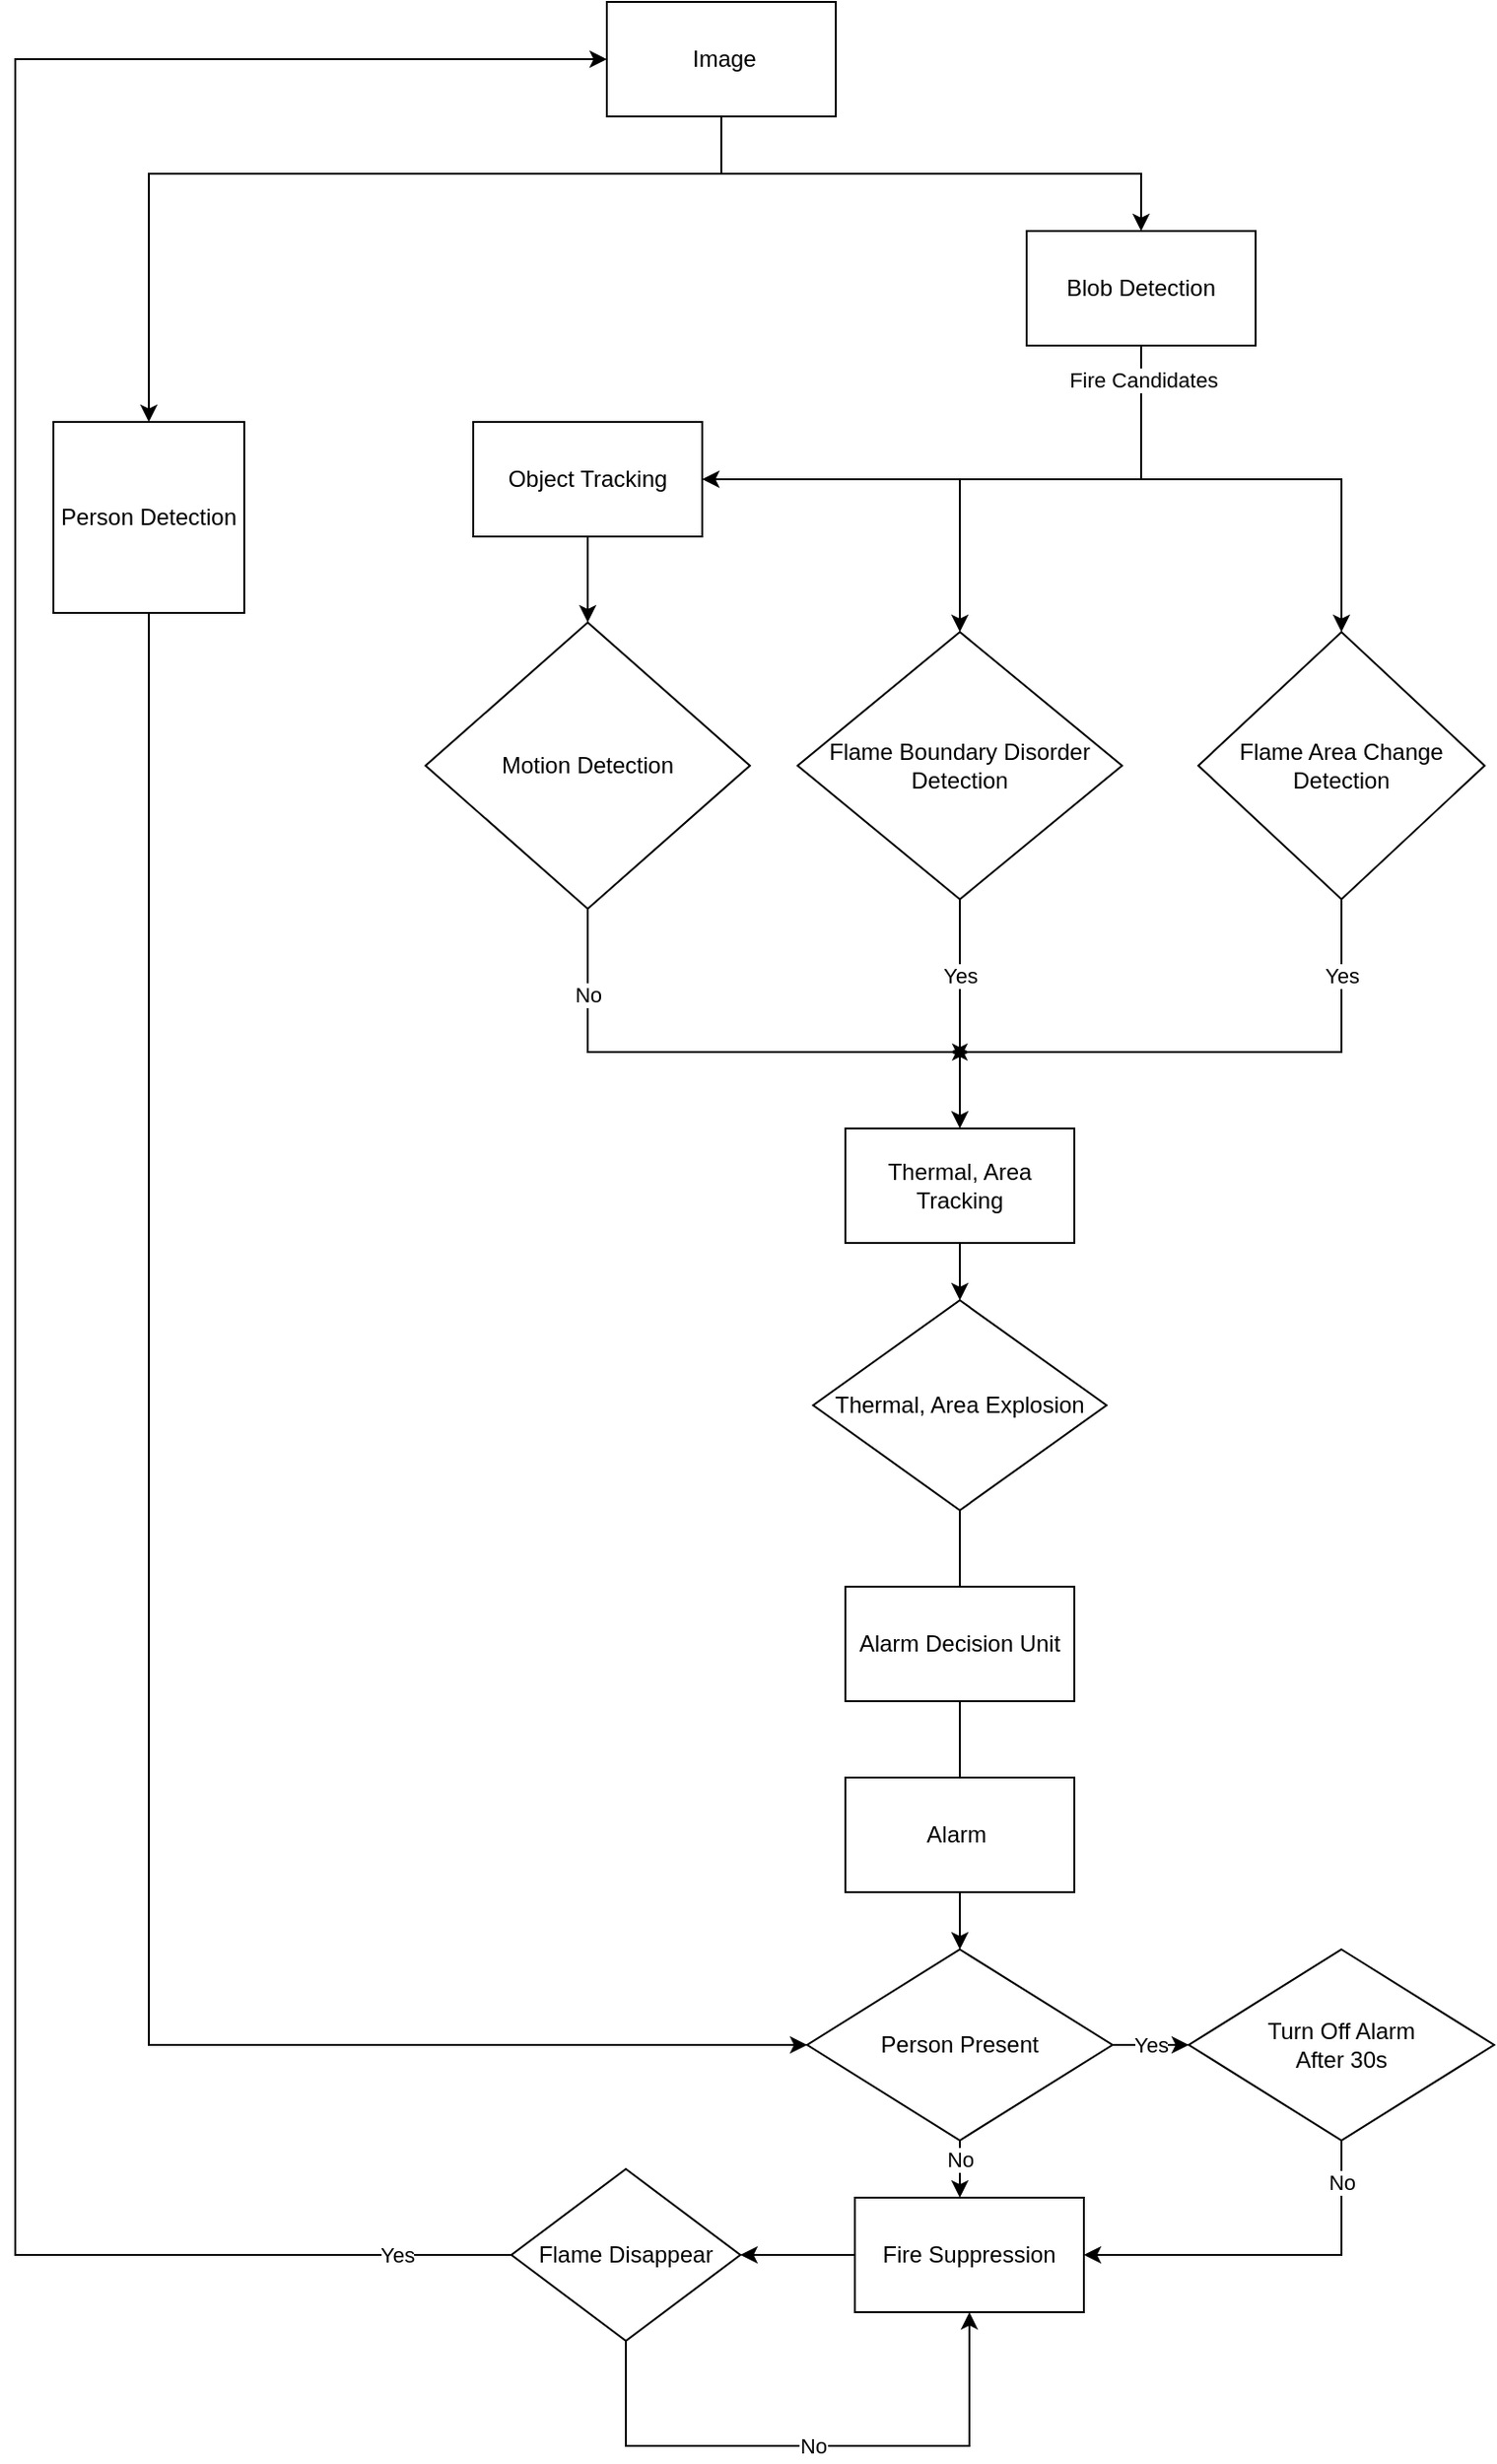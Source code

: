<mxfile version="14.9.6" type="github">
  <diagram id="XKIl71Al67om60rIOHNz" name="Page-1">
    <mxGraphModel dx="1422" dy="762" grid="1" gridSize="10" guides="1" tooltips="1" connect="1" arrows="1" fold="1" page="1" pageScale="1" pageWidth="827" pageHeight="1169" math="0" shadow="0">
      <root>
        <mxCell id="0" />
        <mxCell id="1" parent="0" />
        <mxCell id="DNmkQCw8uFb5t1DsJ-0Z-31" value="" style="edgeStyle=orthogonalEdgeStyle;rounded=0;orthogonalLoop=1;jettySize=auto;html=1;" parent="1" source="DNmkQCw8uFb5t1DsJ-0Z-25" edge="1">
          <mxGeometry relative="1" as="geometry">
            <mxPoint x="100" y="230" as="targetPoint" />
            <Array as="points">
              <mxPoint x="400" y="100" />
              <mxPoint x="100" y="100" />
            </Array>
          </mxGeometry>
        </mxCell>
        <mxCell id="DNmkQCw8uFb5t1DsJ-0Z-35" style="edgeStyle=orthogonalEdgeStyle;rounded=0;orthogonalLoop=1;jettySize=auto;html=1;" parent="1" source="DNmkQCw8uFb5t1DsJ-0Z-25" target="DNmkQCw8uFb5t1DsJ-0Z-34" edge="1">
          <mxGeometry relative="1" as="geometry">
            <Array as="points">
              <mxPoint x="400" y="100" />
              <mxPoint x="620" y="100" />
            </Array>
          </mxGeometry>
        </mxCell>
        <mxCell id="DNmkQCw8uFb5t1DsJ-0Z-25" value="&amp;nbsp;Image" style="rounded=0;whiteSpace=wrap;html=1;" parent="1" vertex="1">
          <mxGeometry x="340" y="10" width="120" height="60" as="geometry" />
        </mxCell>
        <mxCell id="DNmkQCw8uFb5t1DsJ-0Z-66" value="" style="edgeStyle=orthogonalEdgeStyle;rounded=0;orthogonalLoop=1;jettySize=auto;html=1;entryX=0;entryY=0.5;entryDx=0;entryDy=0;exitX=0.5;exitY=1;exitDx=0;exitDy=0;" parent="1" source="DNmkQCw8uFb5t1DsJ-0Z-75" target="DNmkQCw8uFb5t1DsJ-0Z-70" edge="1">
          <mxGeometry x="-0.879" relative="1" as="geometry">
            <mxPoint x="450" y="980" as="targetPoint" />
            <mxPoint x="100" y="410" as="sourcePoint" />
            <Array as="points">
              <mxPoint x="100" y="1080" />
            </Array>
            <mxPoint as="offset" />
          </mxGeometry>
        </mxCell>
        <mxCell id="DNmkQCw8uFb5t1DsJ-0Z-37" value="" style="edgeStyle=orthogonalEdgeStyle;rounded=0;orthogonalLoop=1;jettySize=auto;html=1;" parent="1" source="DNmkQCw8uFb5t1DsJ-0Z-34" target="DNmkQCw8uFb5t1DsJ-0Z-36" edge="1">
          <mxGeometry relative="1" as="geometry">
            <Array as="points">
              <mxPoint x="620" y="260" />
            </Array>
          </mxGeometry>
        </mxCell>
        <mxCell id="DNmkQCw8uFb5t1DsJ-0Z-43" style="edgeStyle=orthogonalEdgeStyle;rounded=0;orthogonalLoop=1;jettySize=auto;html=1;entryX=0.5;entryY=0;entryDx=0;entryDy=0;" parent="1" source="DNmkQCw8uFb5t1DsJ-0Z-34" target="DNmkQCw8uFb5t1DsJ-0Z-47" edge="1">
          <mxGeometry relative="1" as="geometry">
            <mxPoint x="530" y="320" as="targetPoint" />
            <Array as="points">
              <mxPoint x="620" y="260" />
              <mxPoint x="525" y="260" />
            </Array>
          </mxGeometry>
        </mxCell>
        <mxCell id="DNmkQCw8uFb5t1DsJ-0Z-45" style="edgeStyle=orthogonalEdgeStyle;rounded=0;orthogonalLoop=1;jettySize=auto;html=1;entryX=0;entryY=0.5;entryDx=0;entryDy=0;" parent="1" source="DNmkQCw8uFb5t1DsJ-0Z-34" target="DNmkQCw8uFb5t1DsJ-0Z-48" edge="1">
          <mxGeometry relative="1" as="geometry">
            <mxPoint x="720" y="320" as="targetPoint" />
            <Array as="points">
              <mxPoint x="620" y="260" />
              <mxPoint x="725" y="260" />
            </Array>
          </mxGeometry>
        </mxCell>
        <mxCell id="DNmkQCw8uFb5t1DsJ-0Z-69" value="Fire Candidates" style="edgeLabel;html=1;align=center;verticalAlign=middle;resizable=0;points=[];" parent="DNmkQCw8uFb5t1DsJ-0Z-45" vertex="1" connectable="0">
          <mxGeometry x="-0.857" y="1" relative="1" as="geometry">
            <mxPoint as="offset" />
          </mxGeometry>
        </mxCell>
        <mxCell id="DNmkQCw8uFb5t1DsJ-0Z-34" value="Blob Detection" style="rounded=0;whiteSpace=wrap;html=1;" parent="1" vertex="1">
          <mxGeometry x="560" y="130" width="120" height="60" as="geometry" />
        </mxCell>
        <mxCell id="DNmkQCw8uFb5t1DsJ-0Z-52" value="" style="edgeStyle=orthogonalEdgeStyle;rounded=0;orthogonalLoop=1;jettySize=auto;html=1;" parent="1" source="DNmkQCw8uFb5t1DsJ-0Z-36" target="DNmkQCw8uFb5t1DsJ-0Z-51" edge="1">
          <mxGeometry relative="1" as="geometry" />
        </mxCell>
        <mxCell id="DNmkQCw8uFb5t1DsJ-0Z-36" value="Object Tracking" style="rounded=0;whiteSpace=wrap;html=1;" parent="1" vertex="1">
          <mxGeometry x="270" y="230" width="120" height="60" as="geometry" />
        </mxCell>
        <mxCell id="DNmkQCw8uFb5t1DsJ-0Z-61" value="Yes" style="edgeStyle=orthogonalEdgeStyle;rounded=0;orthogonalLoop=1;jettySize=auto;html=1;entryX=0.5;entryY=0;entryDx=0;entryDy=0;" parent="1" source="DNmkQCw8uFb5t1DsJ-0Z-47" target="DNmkQCw8uFb5t1DsJ-0Z-56" edge="1">
          <mxGeometry x="-0.333" relative="1" as="geometry">
            <mxPoint x="525" y="590" as="targetPoint" />
            <Array as="points" />
            <mxPoint as="offset" />
          </mxGeometry>
        </mxCell>
        <mxCell id="DNmkQCw8uFb5t1DsJ-0Z-47" value="Flame Boundary Disorder Detection" style="rhombus;whiteSpace=wrap;html=1;" parent="1" vertex="1">
          <mxGeometry x="440.01" y="340" width="170" height="140" as="geometry" />
        </mxCell>
        <mxCell id="DNmkQCw8uFb5t1DsJ-0Z-62" value="Yes" style="edgeStyle=orthogonalEdgeStyle;rounded=0;orthogonalLoop=1;jettySize=auto;html=1;" parent="1" source="DNmkQCw8uFb5t1DsJ-0Z-48" edge="1">
          <mxGeometry x="-0.729" relative="1" as="geometry">
            <mxPoint x="530" y="560" as="targetPoint" />
            <Array as="points">
              <mxPoint x="725" y="560" />
              <mxPoint x="520" y="560" />
            </Array>
            <mxPoint as="offset" />
          </mxGeometry>
        </mxCell>
        <mxCell id="DNmkQCw8uFb5t1DsJ-0Z-48" value="Flame Area Change Detection" style="rhombus;whiteSpace=wrap;html=1;direction=south;" parent="1" vertex="1">
          <mxGeometry x="650" y="340" width="150" height="140" as="geometry" />
        </mxCell>
        <mxCell id="DNmkQCw8uFb5t1DsJ-0Z-63" value="No" style="edgeStyle=orthogonalEdgeStyle;rounded=0;orthogonalLoop=1;jettySize=auto;html=1;" parent="1" source="DNmkQCw8uFb5t1DsJ-0Z-51" edge="1">
          <mxGeometry x="-0.684" relative="1" as="geometry">
            <mxPoint x="520" y="560" as="targetPoint" />
            <Array as="points">
              <mxPoint x="330" y="560" />
              <mxPoint x="530" y="560" />
            </Array>
            <mxPoint as="offset" />
          </mxGeometry>
        </mxCell>
        <mxCell id="DNmkQCw8uFb5t1DsJ-0Z-51" value="Motion Detection" style="rhombus;whiteSpace=wrap;html=1;rounded=0;" parent="1" vertex="1">
          <mxGeometry x="245" y="335" width="170" height="150" as="geometry" />
        </mxCell>
        <mxCell id="DNmkQCw8uFb5t1DsJ-0Z-65" style="edgeStyle=orthogonalEdgeStyle;rounded=0;orthogonalLoop=1;jettySize=auto;html=1;exitX=0.5;exitY=1;exitDx=0;exitDy=0;entryX=0.5;entryY=0;entryDx=0;entryDy=0;" parent="1" source="DNmkQCw8uFb5t1DsJ-0Z-56" target="DNmkQCw8uFb5t1DsJ-0Z-64" edge="1">
          <mxGeometry relative="1" as="geometry" />
        </mxCell>
        <mxCell id="DNmkQCw8uFb5t1DsJ-0Z-56" value="Thermal, Area Tracking" style="rounded=0;whiteSpace=wrap;html=1;" parent="1" vertex="1">
          <mxGeometry x="465.01" y="600" width="120" height="60" as="geometry" />
        </mxCell>
        <mxCell id="DNmkQCw8uFb5t1DsJ-0Z-71" value="" style="edgeStyle=orthogonalEdgeStyle;rounded=0;orthogonalLoop=1;jettySize=auto;html=1;entryX=0.5;entryY=0;entryDx=0;entryDy=0;startArrow=none;" parent="1" source="DNmkQCw8uFb5t1DsJ-0Z-72" target="DNmkQCw8uFb5t1DsJ-0Z-70" edge="1">
          <mxGeometry x="-1" y="-80" relative="1" as="geometry">
            <mxPoint x="80" y="-80" as="offset" />
          </mxGeometry>
        </mxCell>
        <mxCell id="DNmkQCw8uFb5t1DsJ-0Z-64" value="Thermal, Area Explosion" style="rhombus;whiteSpace=wrap;html=1;" parent="1" vertex="1">
          <mxGeometry x="448.13" y="690" width="153.75" height="110" as="geometry" />
        </mxCell>
        <mxCell id="DNmkQCw8uFb5t1DsJ-0Z-76" value="No" style="edgeStyle=orthogonalEdgeStyle;rounded=0;orthogonalLoop=1;jettySize=auto;html=1;exitX=0.5;exitY=1;exitDx=0;exitDy=0;" parent="1" source="DNmkQCw8uFb5t1DsJ-0Z-70" edge="1">
          <mxGeometry x="-0.333" relative="1" as="geometry">
            <mxPoint x="525" y="1160" as="targetPoint" />
            <mxPoint x="519.59" y="1130" as="sourcePoint" />
            <mxPoint as="offset" />
          </mxGeometry>
        </mxCell>
        <mxCell id="DNmkQCw8uFb5t1DsJ-0Z-83" value="Yes" style="edgeStyle=orthogonalEdgeStyle;rounded=0;orthogonalLoop=1;jettySize=auto;html=1;exitX=1;exitY=0.5;exitDx=0;exitDy=0;entryX=0;entryY=0.5;entryDx=0;entryDy=0;" parent="1" source="DNmkQCw8uFb5t1DsJ-0Z-70" target="DNmkQCw8uFb5t1DsJ-0Z-81" edge="1">
          <mxGeometry relative="1" as="geometry">
            <mxPoint x="645" y="1070" as="targetPoint" />
          </mxGeometry>
        </mxCell>
        <mxCell id="DNmkQCw8uFb5t1DsJ-0Z-70" value="Person Present" style="rhombus;whiteSpace=wrap;html=1;" parent="1" vertex="1">
          <mxGeometry x="445.01" y="1030" width="160" height="100" as="geometry" />
        </mxCell>
        <mxCell id="DNmkQCw8uFb5t1DsJ-0Z-72" value="Alarm Decision Unit" style="whiteSpace=wrap;html=1;" parent="1" vertex="1">
          <mxGeometry x="465.01" y="840" width="120" height="60" as="geometry" />
        </mxCell>
        <mxCell id="DNmkQCw8uFb5t1DsJ-0Z-74" value="" style="edgeStyle=orthogonalEdgeStyle;rounded=0;orthogonalLoop=1;jettySize=auto;html=1;entryX=0.5;entryY=0;entryDx=0;entryDy=0;endArrow=none;" parent="1" source="DNmkQCw8uFb5t1DsJ-0Z-64" target="DNmkQCw8uFb5t1DsJ-0Z-72" edge="1">
          <mxGeometry relative="1" as="geometry">
            <mxPoint x="525.01" y="919.996" as="sourcePoint" />
            <mxPoint x="525.01" y="1080" as="targetPoint" />
          </mxGeometry>
        </mxCell>
        <mxCell id="DNmkQCw8uFb5t1DsJ-0Z-75" value="Person Detection" style="whiteSpace=wrap;html=1;aspect=fixed;" parent="1" vertex="1">
          <mxGeometry x="50" y="230" width="100" height="100" as="geometry" />
        </mxCell>
        <mxCell id="CYrAJQKPBuSz-JgQyzIM-3" value="" style="edgeStyle=orthogonalEdgeStyle;rounded=0;orthogonalLoop=1;jettySize=auto;html=1;" edge="1" parent="1" source="DNmkQCw8uFb5t1DsJ-0Z-79" target="CYrAJQKPBuSz-JgQyzIM-2">
          <mxGeometry relative="1" as="geometry" />
        </mxCell>
        <mxCell id="DNmkQCw8uFb5t1DsJ-0Z-79" value="Fire Suppression" style="rounded=0;whiteSpace=wrap;html=1;" parent="1" vertex="1">
          <mxGeometry x="470" y="1160" width="120" height="60" as="geometry" />
        </mxCell>
        <mxCell id="DNmkQCw8uFb5t1DsJ-0Z-84" value="No" style="edgeStyle=orthogonalEdgeStyle;rounded=0;orthogonalLoop=1;jettySize=auto;html=1;entryX=1;entryY=0.5;entryDx=0;entryDy=0;" parent="1" target="DNmkQCw8uFb5t1DsJ-0Z-79" edge="1">
          <mxGeometry x="-0.692" relative="1" as="geometry">
            <Array as="points">
              <mxPoint x="725" y="1190" />
            </Array>
            <mxPoint as="offset" />
            <mxPoint x="725" y="1120" as="sourcePoint" />
          </mxGeometry>
        </mxCell>
        <mxCell id="DNmkQCw8uFb5t1DsJ-0Z-81" value="Turn Off Alarm&lt;br&gt;After 30s" style="rhombus;whiteSpace=wrap;html=1;" parent="1" vertex="1">
          <mxGeometry x="645" y="1030" width="160" height="100" as="geometry" />
        </mxCell>
        <mxCell id="CYrAJQKPBuSz-JgQyzIM-1" value="Alarm&amp;nbsp;" style="whiteSpace=wrap;html=1;" vertex="1" parent="1">
          <mxGeometry x="465.01" y="940" width="120" height="60" as="geometry" />
        </mxCell>
        <mxCell id="CYrAJQKPBuSz-JgQyzIM-4" value="No&lt;br&gt;" style="edgeStyle=orthogonalEdgeStyle;rounded=0;orthogonalLoop=1;jettySize=auto;html=1;exitX=0.5;exitY=1;exitDx=0;exitDy=0;entryX=0.5;entryY=1;entryDx=0;entryDy=0;" edge="1" parent="1" source="CYrAJQKPBuSz-JgQyzIM-2" target="DNmkQCw8uFb5t1DsJ-0Z-79">
          <mxGeometry relative="1" as="geometry">
            <mxPoint x="540" y="1290" as="targetPoint" />
            <Array as="points">
              <mxPoint x="350" y="1290" />
              <mxPoint x="530" y="1290" />
            </Array>
          </mxGeometry>
        </mxCell>
        <mxCell id="CYrAJQKPBuSz-JgQyzIM-5" value="Yes" style="edgeStyle=orthogonalEdgeStyle;rounded=0;orthogonalLoop=1;jettySize=auto;html=1;entryX=0;entryY=0.5;entryDx=0;entryDy=0;" edge="1" parent="1" source="CYrAJQKPBuSz-JgQyzIM-2" target="DNmkQCw8uFb5t1DsJ-0Z-25">
          <mxGeometry x="-0.93" relative="1" as="geometry">
            <mxPoint x="60" y="20" as="targetPoint" />
            <Array as="points">
              <mxPoint x="30" y="1190" />
              <mxPoint x="30" y="40" />
            </Array>
            <mxPoint as="offset" />
          </mxGeometry>
        </mxCell>
        <mxCell id="CYrAJQKPBuSz-JgQyzIM-2" value="Flame Disappear" style="rhombus;whiteSpace=wrap;html=1;rounded=0;" vertex="1" parent="1">
          <mxGeometry x="290" y="1145" width="120" height="90" as="geometry" />
        </mxCell>
      </root>
    </mxGraphModel>
  </diagram>
</mxfile>
